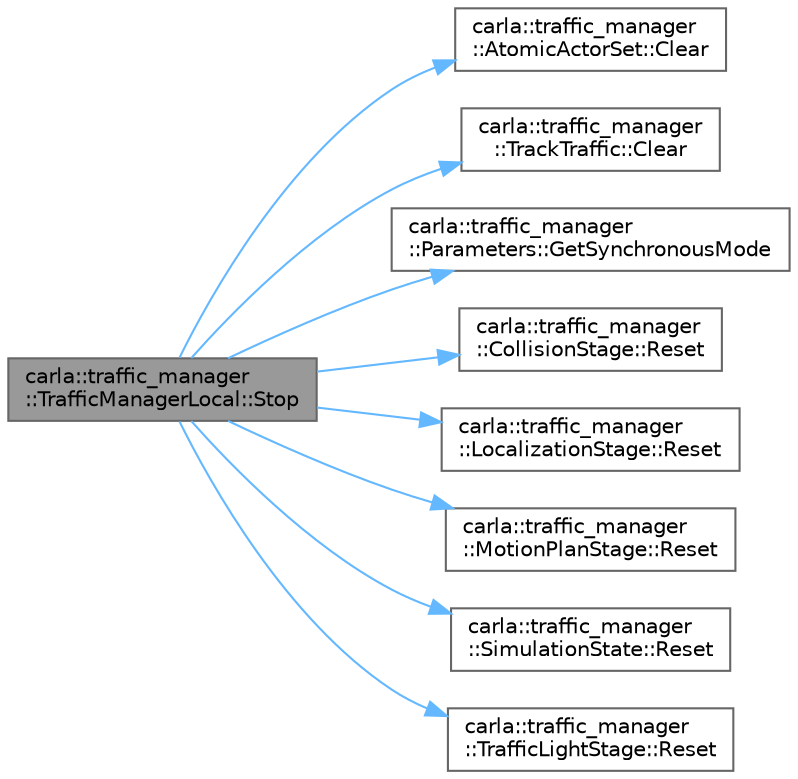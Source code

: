 digraph "carla::traffic_manager::TrafficManagerLocal::Stop"
{
 // INTERACTIVE_SVG=YES
 // LATEX_PDF_SIZE
  bgcolor="transparent";
  edge [fontname=Helvetica,fontsize=10,labelfontname=Helvetica,labelfontsize=10];
  node [fontname=Helvetica,fontsize=10,shape=box,height=0.2,width=0.4];
  rankdir="LR";
  Node1 [id="Node000001",label="carla::traffic_manager\l::TrafficManagerLocal::Stop",height=0.2,width=0.4,color="gray40", fillcolor="grey60", style="filled", fontcolor="black",tooltip="To stop the TrafficManager."];
  Node1 -> Node2 [id="edge1_Node000001_Node000002",color="steelblue1",style="solid",tooltip=" "];
  Node2 [id="Node000002",label="carla::traffic_manager\l::AtomicActorSet::Clear",height=0.2,width=0.4,color="grey40", fillcolor="white", style="filled",URL="$d6/d8c/classcarla_1_1traffic__manager_1_1AtomicActorSet.html#afd754d0e4cee1b326d04730038368bdd",tooltip=" "];
  Node1 -> Node3 [id="edge2_Node000001_Node000003",color="steelblue1",style="solid",tooltip=" "];
  Node3 [id="Node000003",label="carla::traffic_manager\l::TrackTraffic::Clear",height=0.2,width=0.4,color="grey40", fillcolor="white", style="filled",URL="$d2/d36/classcarla_1_1traffic__manager_1_1TrackTraffic.html#ab73fc4bc7cf79902e3ff6f111bdcefbe",tooltip=" "];
  Node1 -> Node4 [id="edge3_Node000001_Node000004",color="steelblue1",style="solid",tooltip=" "];
  Node4 [id="Node000004",label="carla::traffic_manager\l::Parameters::GetSynchronousMode",height=0.2,width=0.4,color="grey40", fillcolor="white", style="filled",URL="$d6/ddb/classcarla_1_1traffic__manager_1_1Parameters.html#ab9c3b8926edbad39793deed0e0a0b83c",tooltip="Method to get synchronous mode."];
  Node1 -> Node5 [id="edge4_Node000001_Node000005",color="steelblue1",style="solid",tooltip=" "];
  Node5 [id="Node000005",label="carla::traffic_manager\l::CollisionStage::Reset",height=0.2,width=0.4,color="grey40", fillcolor="white", style="filled",URL="$d1/d26/classcarla_1_1traffic__manager_1_1CollisionStage.html#af7a391af4608180c5140b26330a030f2",tooltip=" "];
  Node1 -> Node6 [id="edge5_Node000001_Node000006",color="steelblue1",style="solid",tooltip=" "];
  Node6 [id="Node000006",label="carla::traffic_manager\l::LocalizationStage::Reset",height=0.2,width=0.4,color="grey40", fillcolor="white", style="filled",URL="$d6/da2/classcarla_1_1traffic__manager_1_1LocalizationStage.html#a99874d7e05163f20ea0bdd40f64a261d",tooltip=" "];
  Node1 -> Node7 [id="edge6_Node000001_Node000007",color="steelblue1",style="solid",tooltip=" "];
  Node7 [id="Node000007",label="carla::traffic_manager\l::MotionPlanStage::Reset",height=0.2,width=0.4,color="grey40", fillcolor="white", style="filled",URL="$dd/df9/classcarla_1_1traffic__manager_1_1MotionPlanStage.html#acec119c09d86525ddf7596feab28fb76",tooltip=" "];
  Node1 -> Node8 [id="edge7_Node000001_Node000008",color="steelblue1",style="solid",tooltip=" "];
  Node8 [id="Node000008",label="carla::traffic_manager\l::SimulationState::Reset",height=0.2,width=0.4,color="grey40", fillcolor="white", style="filled",URL="$d9/d2b/classcarla_1_1traffic__manager_1_1SimulationState.html#a2796be1a9dff4fd01370dedf0e62ed84",tooltip=" "];
  Node1 -> Node9 [id="edge8_Node000001_Node000009",color="steelblue1",style="solid",tooltip=" "];
  Node9 [id="Node000009",label="carla::traffic_manager\l::TrafficLightStage::Reset",height=0.2,width=0.4,color="grey40", fillcolor="white", style="filled",URL="$d5/db3/classcarla_1_1traffic__manager_1_1TrafficLightStage.html#a8066f2283b6e4fd1b65e6edb2461b3c4",tooltip=" "];
}

